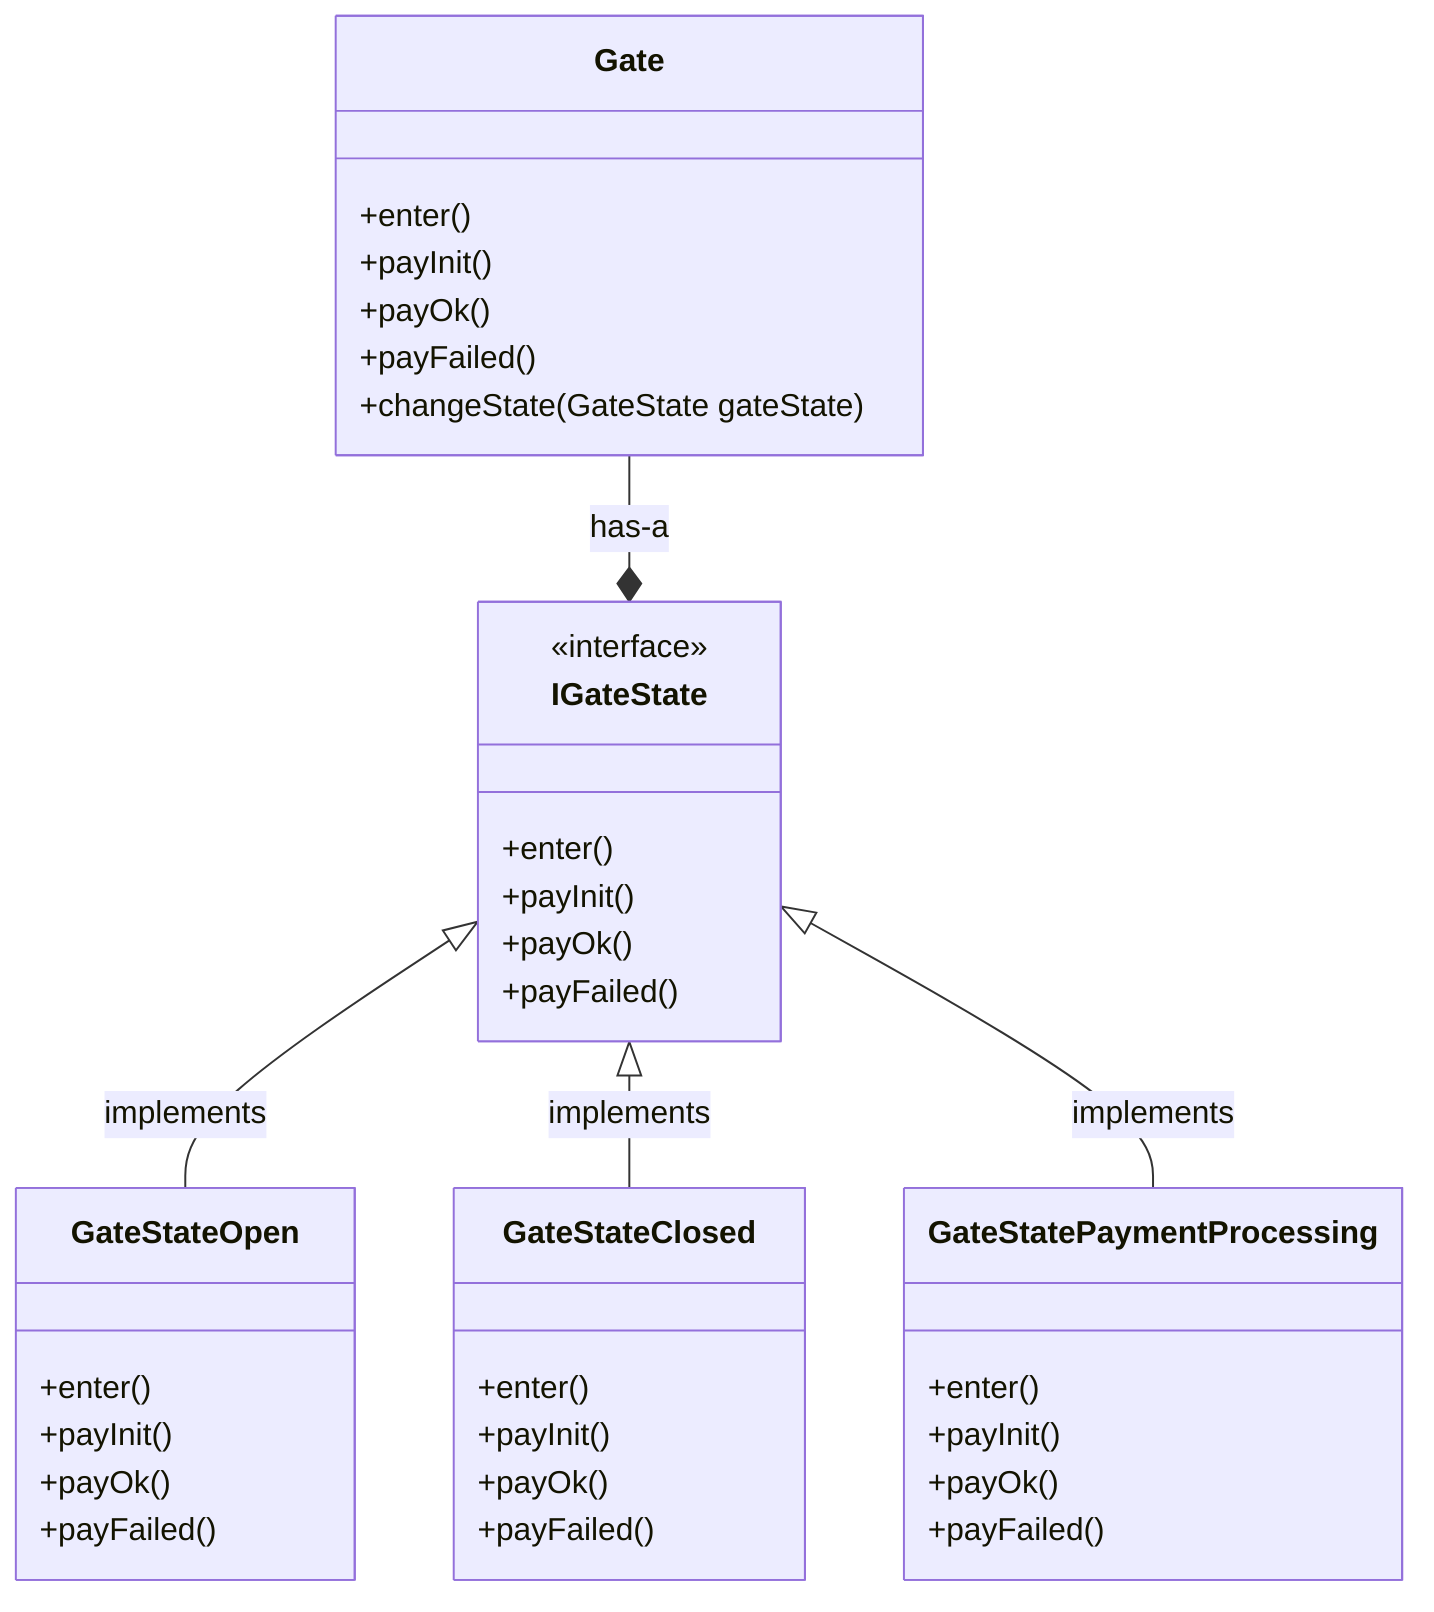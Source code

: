 classDiagram
    class IGateState {
        <<interface>>
        +enter()
				+payInit()
				+payOk()
				+payFailed()
    }

    class Gate {
        +enter()
				+payInit()
				+payOk()
				+payFailed()
				+changeState(GateState gateState)
    }

    class GateStateOpen {
        +enter()
				+payInit()
				+payOk()
				+payFailed()
    }

    class GateStateClosed {
        +enter()
				+payInit()
				+payOk()
				+payFailed()
    }

    class GateStatePaymentProcessing {
        +enter()
				+payInit()
				+payOk()
				+payFailed()
    }
    IGateState <|-- GateStateOpen: implements
    IGateState <|-- GateStateClosed: implements
    IGateState <|-- GateStatePaymentProcessing: implements
    Gate --* IGateState: has-a